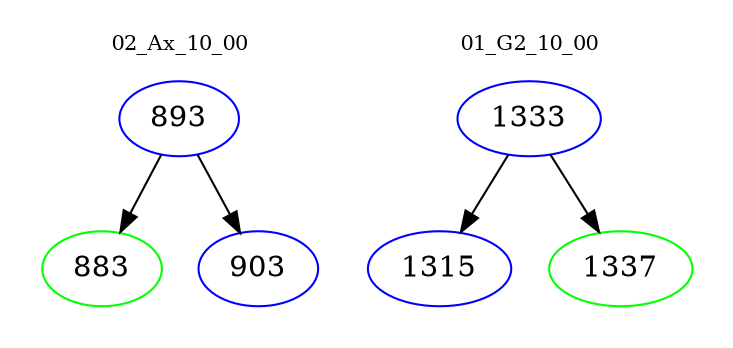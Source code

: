 digraph{
subgraph cluster_0 {
color = white
label = "02_Ax_10_00";
fontsize=10;
T0_893 [label="893", color="blue"]
T0_893 -> T0_883 [color="black"]
T0_883 [label="883", color="green"]
T0_893 -> T0_903 [color="black"]
T0_903 [label="903", color="blue"]
}
subgraph cluster_1 {
color = white
label = "01_G2_10_00";
fontsize=10;
T1_1333 [label="1333", color="blue"]
T1_1333 -> T1_1315 [color="black"]
T1_1315 [label="1315", color="blue"]
T1_1333 -> T1_1337 [color="black"]
T1_1337 [label="1337", color="green"]
}
}
